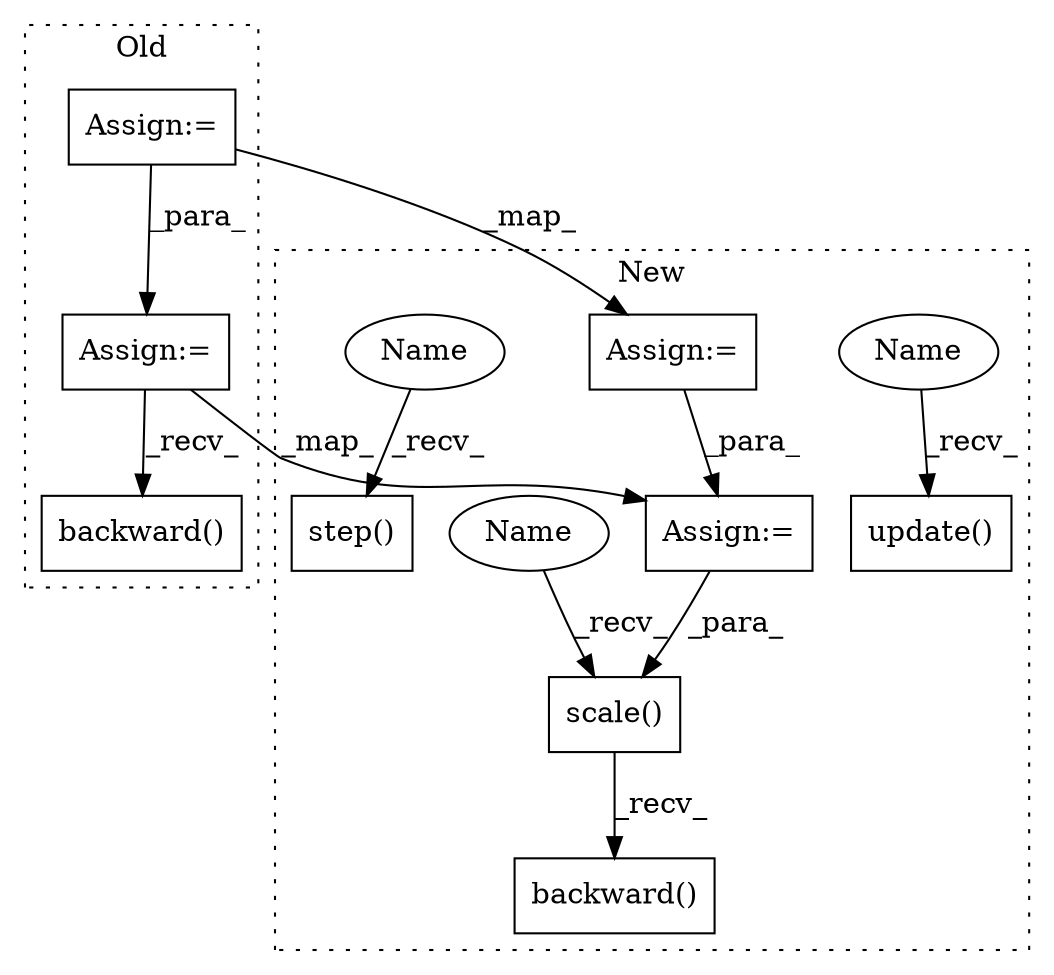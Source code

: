 digraph G {
subgraph cluster0 {
1 [label="backward()" a="75" s="13778" l="19" shape="box"];
6 [label="Assign:=" a="68" s="11330" l="3" shape="box"];
8 [label="Assign:=" a="68" s="13727" l="3" shape="box"];
label = "Old";
style="dotted";
}
subgraph cluster1 {
2 [label="step()" a="75" s="16152,16175" l="12,1" shape="box"];
3 [label="scale()" a="75" s="16110,16131" l="13,1" shape="box"];
4 [label="backward()" a="75" s="16110" l="33" shape="box"];
5 [label="update()" a="75" s="16320" l="15" shape="box"];
7 [label="Assign:=" a="68" s="11951" l="3" shape="box"];
9 [label="Assign:=" a="68" s="14536" l="3" shape="box"];
10 [label="Name" a="87" s="16320" l="6" shape="ellipse"];
11 [label="Name" a="87" s="16110" l="6" shape="ellipse"];
12 [label="Name" a="87" s="16152" l="6" shape="ellipse"];
label = "New";
style="dotted";
}
3 -> 4 [label="_recv_"];
6 -> 8 [label="_para_"];
6 -> 7 [label="_map_"];
7 -> 9 [label="_para_"];
8 -> 9 [label="_map_"];
8 -> 1 [label="_recv_"];
9 -> 3 [label="_para_"];
10 -> 5 [label="_recv_"];
11 -> 3 [label="_recv_"];
12 -> 2 [label="_recv_"];
}